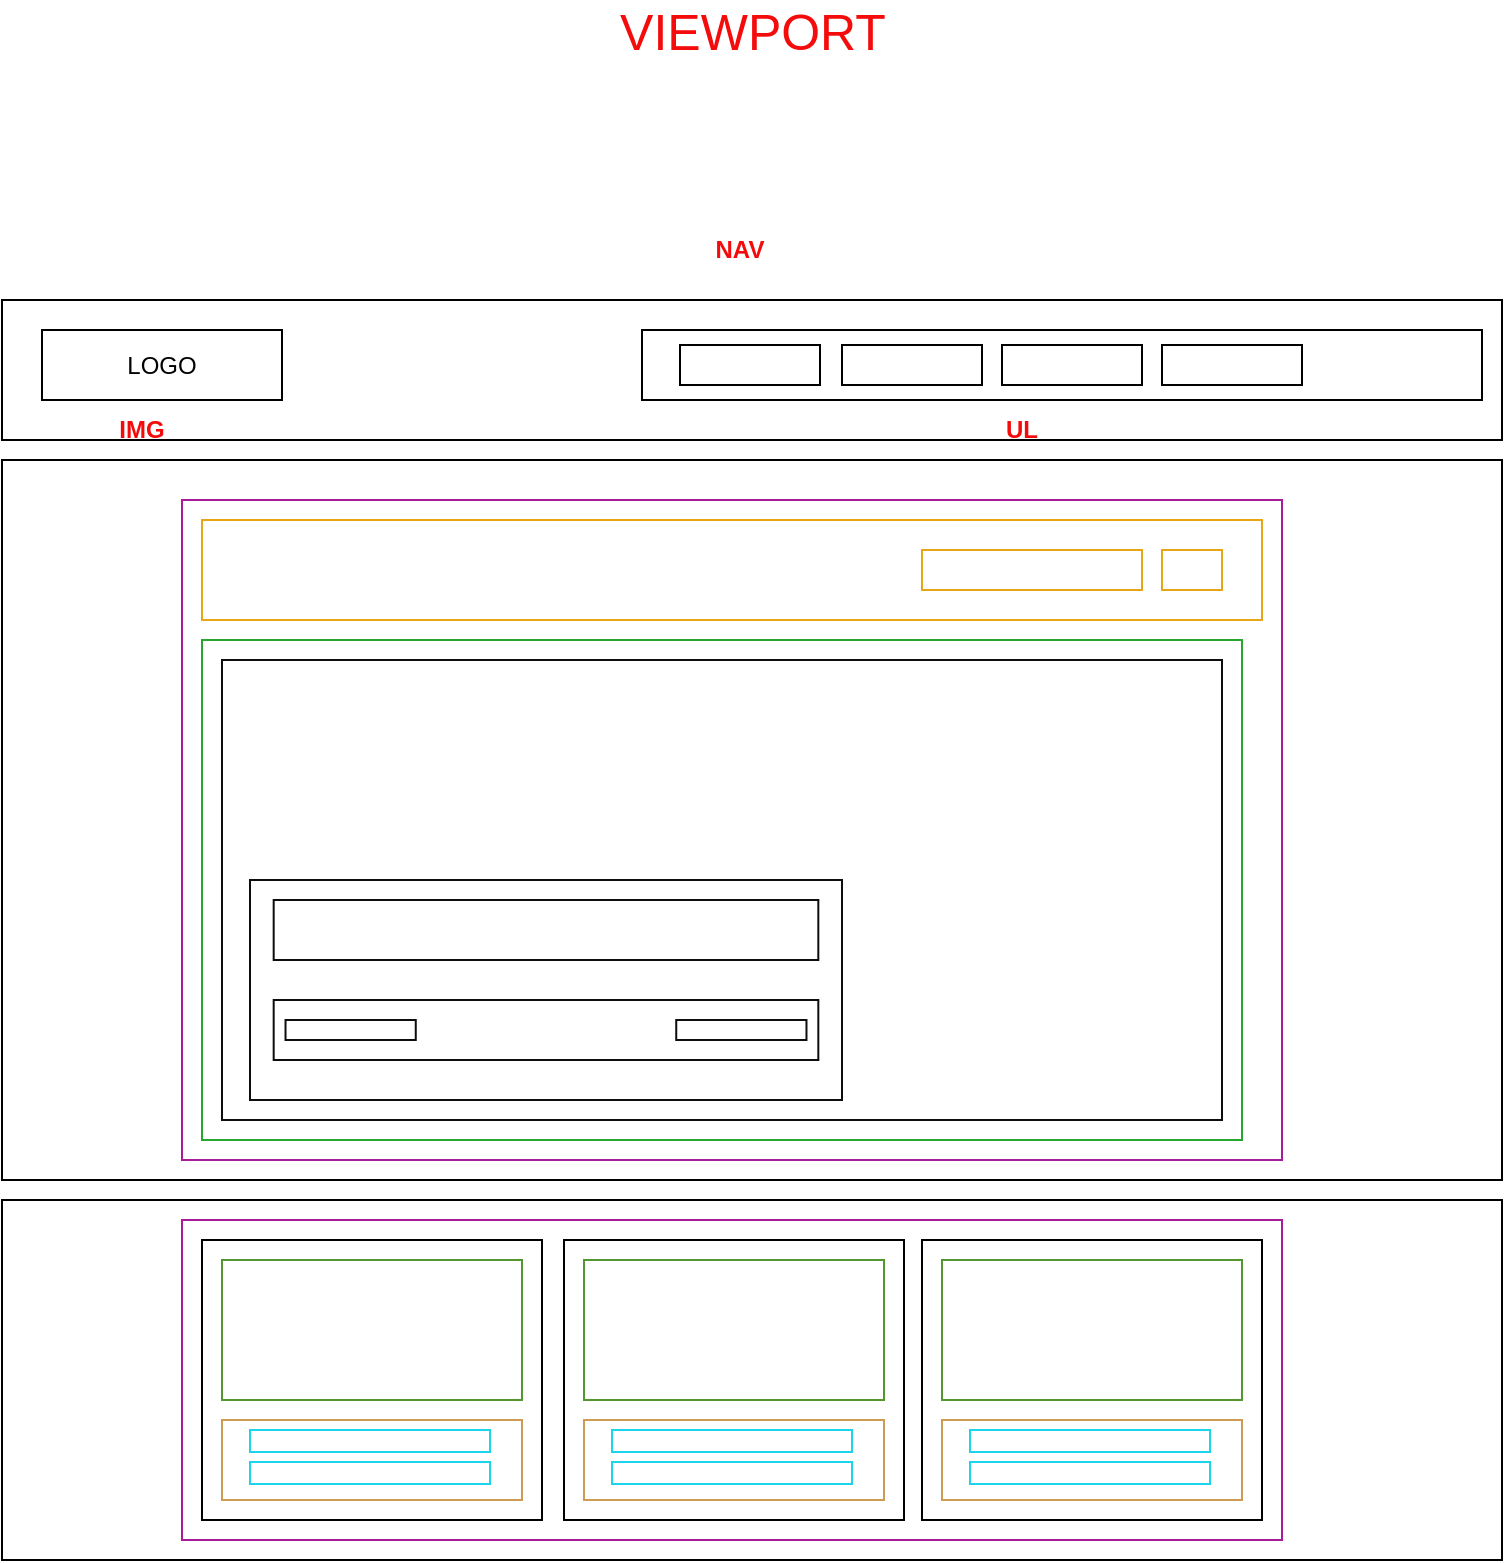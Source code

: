 <mxfile version="20.8.20" type="github">
  <diagram name="Página-1" id="5jDgC4JBltUdnbmfNg-T">
    <mxGraphModel dx="819" dy="1601" grid="1" gridSize="10" guides="1" tooltips="1" connect="1" arrows="1" fold="1" page="1" pageScale="1" pageWidth="827" pageHeight="1169" math="0" shadow="0">
      <root>
        <mxCell id="0" />
        <mxCell id="1" parent="0" />
        <mxCell id="DLjpoMInxnvfnNG7Ht0P-1" value="" style="rounded=0;whiteSpace=wrap;html=1;" parent="1" vertex="1">
          <mxGeometry x="40" y="20" width="750" height="70" as="geometry" />
        </mxCell>
        <mxCell id="DLjpoMInxnvfnNG7Ht0P-2" value="LOGO" style="rounded=0;whiteSpace=wrap;html=1;" parent="1" vertex="1">
          <mxGeometry x="60" y="35" width="120" height="35" as="geometry" />
        </mxCell>
        <mxCell id="DLjpoMInxnvfnNG7Ht0P-3" value="" style="rounded=0;whiteSpace=wrap;html=1;" parent="1" vertex="1">
          <mxGeometry x="360" y="35" width="420" height="35" as="geometry" />
        </mxCell>
        <mxCell id="DLjpoMInxnvfnNG7Ht0P-4" value="" style="rounded=0;whiteSpace=wrap;html=1;" parent="1" vertex="1">
          <mxGeometry x="379" y="42.5" width="70" height="20" as="geometry" />
        </mxCell>
        <mxCell id="DLjpoMInxnvfnNG7Ht0P-5" value="" style="rounded=0;whiteSpace=wrap;html=1;" parent="1" vertex="1">
          <mxGeometry x="540" y="42.5" width="70" height="20" as="geometry" />
        </mxCell>
        <mxCell id="DLjpoMInxnvfnNG7Ht0P-8" value="" style="rounded=0;whiteSpace=wrap;html=1;" parent="1" vertex="1">
          <mxGeometry x="620" y="42.5" width="70" height="20" as="geometry" />
        </mxCell>
        <mxCell id="DLjpoMInxnvfnNG7Ht0P-9" value="" style="rounded=0;whiteSpace=wrap;html=1;" parent="1" vertex="1">
          <mxGeometry x="460" y="42.5" width="70" height="20" as="geometry" />
        </mxCell>
        <mxCell id="DLjpoMInxnvfnNG7Ht0P-10" value="&lt;span&gt;NAV&lt;/span&gt;" style="text;html=1;strokeColor=none;fillColor=none;align=center;verticalAlign=middle;whiteSpace=wrap;rounded=0;fontStyle=1;fontColor=#f40b0b;" parent="1" vertex="1">
          <mxGeometry x="379" y="-20" width="60" height="30" as="geometry" />
        </mxCell>
        <mxCell id="DLjpoMInxnvfnNG7Ht0P-11" value="&lt;span&gt;UL&lt;/span&gt;" style="text;html=1;strokeColor=none;fillColor=none;align=center;verticalAlign=middle;whiteSpace=wrap;rounded=0;fontStyle=1;fontColor=#f40b0b;" parent="1" vertex="1">
          <mxGeometry x="520" y="70" width="60" height="30" as="geometry" />
        </mxCell>
        <mxCell id="DLjpoMInxnvfnNG7Ht0P-12" value="&lt;span&gt;IMG&lt;/span&gt;" style="text;html=1;strokeColor=none;fillColor=none;align=center;verticalAlign=middle;whiteSpace=wrap;rounded=0;fontStyle=1;fontColor=#f40b0b;" parent="1" vertex="1">
          <mxGeometry x="80" y="70" width="60" height="30" as="geometry" />
        </mxCell>
        <mxCell id="DLjpoMInxnvfnNG7Ht0P-13" value="VIEWPORT" style="text;html=1;strokeColor=none;fillColor=none;align=center;verticalAlign=middle;whiteSpace=wrap;rounded=0;fontColor=#f40b0b;fontSize=25;" parent="1" vertex="1">
          <mxGeometry x="334.5" y="-130" width="161" height="30" as="geometry" />
        </mxCell>
        <mxCell id="LdkPaSGKum9pUnrCHZW5-1" value="" style="rounded=0;whiteSpace=wrap;html=1;" parent="1" vertex="1">
          <mxGeometry x="40" y="100" width="750" height="360" as="geometry" />
        </mxCell>
        <mxCell id="LdkPaSGKum9pUnrCHZW5-2" value="" style="rounded=0;whiteSpace=wrap;html=1;strokeColor=#a61c9a;" parent="1" vertex="1">
          <mxGeometry x="130" y="120" width="550" height="330" as="geometry" />
        </mxCell>
        <mxCell id="LdkPaSGKum9pUnrCHZW5-3" value="" style="rounded=0;whiteSpace=wrap;html=1;strokeColor=#e8a617;" parent="1" vertex="1">
          <mxGeometry x="140" y="130" width="530" height="50" as="geometry" />
        </mxCell>
        <mxCell id="LdkPaSGKum9pUnrCHZW5-4" value="" style="rounded=0;whiteSpace=wrap;html=1;strokeColor=#e8a617;" parent="1" vertex="1">
          <mxGeometry x="500" y="145" width="110" height="20" as="geometry" />
        </mxCell>
        <mxCell id="LdkPaSGKum9pUnrCHZW5-5" value="" style="rounded=0;whiteSpace=wrap;html=1;strokeColor=#e8a617;" parent="1" vertex="1">
          <mxGeometry x="620" y="145" width="30" height="20" as="geometry" />
        </mxCell>
        <mxCell id="LdkPaSGKum9pUnrCHZW5-6" value="" style="rounded=0;whiteSpace=wrap;html=1;strokeColor=#27a52f;" parent="1" vertex="1">
          <mxGeometry x="140" y="190" width="520" height="250" as="geometry" />
        </mxCell>
        <mxCell id="LdkPaSGKum9pUnrCHZW5-7" value="" style="rounded=0;whiteSpace=wrap;html=1;strokeColor=#0d0d0d;" parent="1" vertex="1">
          <mxGeometry x="150" y="200" width="500" height="230" as="geometry" />
        </mxCell>
        <mxCell id="huJJJPo14DsxcEzs4Kyg-1" value="" style="group" vertex="1" connectable="0" parent="1">
          <mxGeometry x="164" y="310" width="296" height="110" as="geometry" />
        </mxCell>
        <mxCell id="LdkPaSGKum9pUnrCHZW5-11" value="" style="group" parent="huJJJPo14DsxcEzs4Kyg-1" vertex="1" connectable="0">
          <mxGeometry width="296" height="110" as="geometry" />
        </mxCell>
        <mxCell id="LdkPaSGKum9pUnrCHZW5-8" value="" style="rounded=0;whiteSpace=wrap;html=1;strokeColor=#0d0d0d;" parent="LdkPaSGKum9pUnrCHZW5-11" vertex="1">
          <mxGeometry width="296" height="110" as="geometry" />
        </mxCell>
        <mxCell id="LdkPaSGKum9pUnrCHZW5-9" value="" style="rounded=0;whiteSpace=wrap;html=1;strokeColor=#0d0d0d;" parent="LdkPaSGKum9pUnrCHZW5-11" vertex="1">
          <mxGeometry x="11.84" y="10" width="272.32" height="30" as="geometry" />
        </mxCell>
        <mxCell id="LdkPaSGKum9pUnrCHZW5-10" value="" style="rounded=0;whiteSpace=wrap;html=1;strokeColor=#0d0d0d;" parent="LdkPaSGKum9pUnrCHZW5-11" vertex="1">
          <mxGeometry x="11.84" y="60" width="272.32" height="30" as="geometry" />
        </mxCell>
        <mxCell id="LdkPaSGKum9pUnrCHZW5-14" value="" style="rounded=0;whiteSpace=wrap;html=1;strokeColor=#0d0d0d;" parent="LdkPaSGKum9pUnrCHZW5-11" vertex="1">
          <mxGeometry x="213.12" y="70" width="65.12" height="10" as="geometry" />
        </mxCell>
        <mxCell id="LdkPaSGKum9pUnrCHZW5-13" value="" style="rounded=0;whiteSpace=wrap;html=1;strokeColor=#0d0d0d;" parent="huJJJPo14DsxcEzs4Kyg-1" vertex="1">
          <mxGeometry x="17.76" y="70" width="65.12" height="10" as="geometry" />
        </mxCell>
        <mxCell id="huJJJPo14DsxcEzs4Kyg-2" value="" style="rounded=0;whiteSpace=wrap;html=1;" vertex="1" parent="1">
          <mxGeometry x="40" y="470" width="750" height="180" as="geometry" />
        </mxCell>
        <mxCell id="huJJJPo14DsxcEzs4Kyg-4" value="" style="rounded=0;whiteSpace=wrap;html=1;strokeColor=#a61c9a;" vertex="1" parent="1">
          <mxGeometry x="130" y="480" width="550" height="160" as="geometry" />
        </mxCell>
        <mxCell id="huJJJPo14DsxcEzs4Kyg-14" value="" style="group" vertex="1" connectable="0" parent="1">
          <mxGeometry x="140" y="490" width="170" height="140" as="geometry" />
        </mxCell>
        <mxCell id="huJJJPo14DsxcEzs4Kyg-16" value="" style="group" vertex="1" connectable="0" parent="huJJJPo14DsxcEzs4Kyg-14">
          <mxGeometry width="170" height="140" as="geometry" />
        </mxCell>
        <mxCell id="huJJJPo14DsxcEzs4Kyg-5" value="" style="rounded=0;whiteSpace=wrap;html=1;" vertex="1" parent="huJJJPo14DsxcEzs4Kyg-16">
          <mxGeometry width="170" height="140" as="geometry" />
        </mxCell>
        <mxCell id="huJJJPo14DsxcEzs4Kyg-10" value="" style="rounded=0;whiteSpace=wrap;html=1;strokeColor=#549730;" vertex="1" parent="huJJJPo14DsxcEzs4Kyg-16">
          <mxGeometry x="10" y="10" width="150" height="70" as="geometry" />
        </mxCell>
        <mxCell id="huJJJPo14DsxcEzs4Kyg-11" value="" style="rounded=0;whiteSpace=wrap;html=1;strokeColor=#ce9b55;" vertex="1" parent="huJJJPo14DsxcEzs4Kyg-16">
          <mxGeometry x="10" y="90" width="150" height="40" as="geometry" />
        </mxCell>
        <mxCell id="huJJJPo14DsxcEzs4Kyg-12" value="" style="rounded=0;whiteSpace=wrap;html=1;strokeColor=#1dd4ed;" vertex="1" parent="huJJJPo14DsxcEzs4Kyg-16">
          <mxGeometry x="24" y="95" width="120" height="11" as="geometry" />
        </mxCell>
        <mxCell id="huJJJPo14DsxcEzs4Kyg-13" value="" style="rounded=0;whiteSpace=wrap;html=1;strokeColor=#1dd4ed;" vertex="1" parent="huJJJPo14DsxcEzs4Kyg-16">
          <mxGeometry x="24" y="111" width="120" height="11" as="geometry" />
        </mxCell>
        <mxCell id="huJJJPo14DsxcEzs4Kyg-17" value="" style="group" vertex="1" connectable="0" parent="1">
          <mxGeometry x="321" y="490" width="170" height="140" as="geometry" />
        </mxCell>
        <mxCell id="huJJJPo14DsxcEzs4Kyg-18" value="" style="group" vertex="1" connectable="0" parent="huJJJPo14DsxcEzs4Kyg-17">
          <mxGeometry width="170" height="140" as="geometry" />
        </mxCell>
        <mxCell id="huJJJPo14DsxcEzs4Kyg-19" value="" style="rounded=0;whiteSpace=wrap;html=1;" vertex="1" parent="huJJJPo14DsxcEzs4Kyg-18">
          <mxGeometry width="170" height="140" as="geometry" />
        </mxCell>
        <mxCell id="huJJJPo14DsxcEzs4Kyg-20" value="" style="rounded=0;whiteSpace=wrap;html=1;strokeColor=#549730;" vertex="1" parent="huJJJPo14DsxcEzs4Kyg-18">
          <mxGeometry x="10" y="10" width="150" height="70" as="geometry" />
        </mxCell>
        <mxCell id="huJJJPo14DsxcEzs4Kyg-21" value="" style="rounded=0;whiteSpace=wrap;html=1;strokeColor=#ce9b55;" vertex="1" parent="huJJJPo14DsxcEzs4Kyg-18">
          <mxGeometry x="10" y="90" width="150" height="40" as="geometry" />
        </mxCell>
        <mxCell id="huJJJPo14DsxcEzs4Kyg-22" value="" style="rounded=0;whiteSpace=wrap;html=1;strokeColor=#1dd4ed;" vertex="1" parent="huJJJPo14DsxcEzs4Kyg-18">
          <mxGeometry x="24" y="95" width="120" height="11" as="geometry" />
        </mxCell>
        <mxCell id="huJJJPo14DsxcEzs4Kyg-23" value="" style="rounded=0;whiteSpace=wrap;html=1;strokeColor=#1dd4ed;" vertex="1" parent="huJJJPo14DsxcEzs4Kyg-18">
          <mxGeometry x="24" y="111" width="120" height="11" as="geometry" />
        </mxCell>
        <mxCell id="huJJJPo14DsxcEzs4Kyg-24" value="" style="group" vertex="1" connectable="0" parent="1">
          <mxGeometry x="500" y="490" width="170" height="140" as="geometry" />
        </mxCell>
        <mxCell id="huJJJPo14DsxcEzs4Kyg-25" value="" style="group" vertex="1" connectable="0" parent="huJJJPo14DsxcEzs4Kyg-24">
          <mxGeometry width="170" height="140" as="geometry" />
        </mxCell>
        <mxCell id="huJJJPo14DsxcEzs4Kyg-26" value="" style="rounded=0;whiteSpace=wrap;html=1;" vertex="1" parent="huJJJPo14DsxcEzs4Kyg-25">
          <mxGeometry width="170" height="140" as="geometry" />
        </mxCell>
        <mxCell id="huJJJPo14DsxcEzs4Kyg-27" value="" style="rounded=0;whiteSpace=wrap;html=1;strokeColor=#549730;" vertex="1" parent="huJJJPo14DsxcEzs4Kyg-25">
          <mxGeometry x="10" y="10" width="150" height="70" as="geometry" />
        </mxCell>
        <mxCell id="huJJJPo14DsxcEzs4Kyg-28" value="" style="rounded=0;whiteSpace=wrap;html=1;strokeColor=#ce9b55;" vertex="1" parent="huJJJPo14DsxcEzs4Kyg-25">
          <mxGeometry x="10" y="90" width="150" height="40" as="geometry" />
        </mxCell>
        <mxCell id="huJJJPo14DsxcEzs4Kyg-29" value="" style="rounded=0;whiteSpace=wrap;html=1;strokeColor=#1dd4ed;" vertex="1" parent="huJJJPo14DsxcEzs4Kyg-25">
          <mxGeometry x="24" y="95" width="120" height="11" as="geometry" />
        </mxCell>
        <mxCell id="huJJJPo14DsxcEzs4Kyg-30" value="" style="rounded=0;whiteSpace=wrap;html=1;strokeColor=#1dd4ed;" vertex="1" parent="huJJJPo14DsxcEzs4Kyg-25">
          <mxGeometry x="24" y="111" width="120" height="11" as="geometry" />
        </mxCell>
      </root>
    </mxGraphModel>
  </diagram>
</mxfile>
